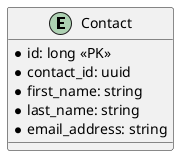 @startuml
'https://plantuml.com/ie-diagram

entity Contact {
    *id: long <<PK>>
    *contact_id: uuid
    *first_name: string
    *last_name: string
    *email_address: string
}

@enduml